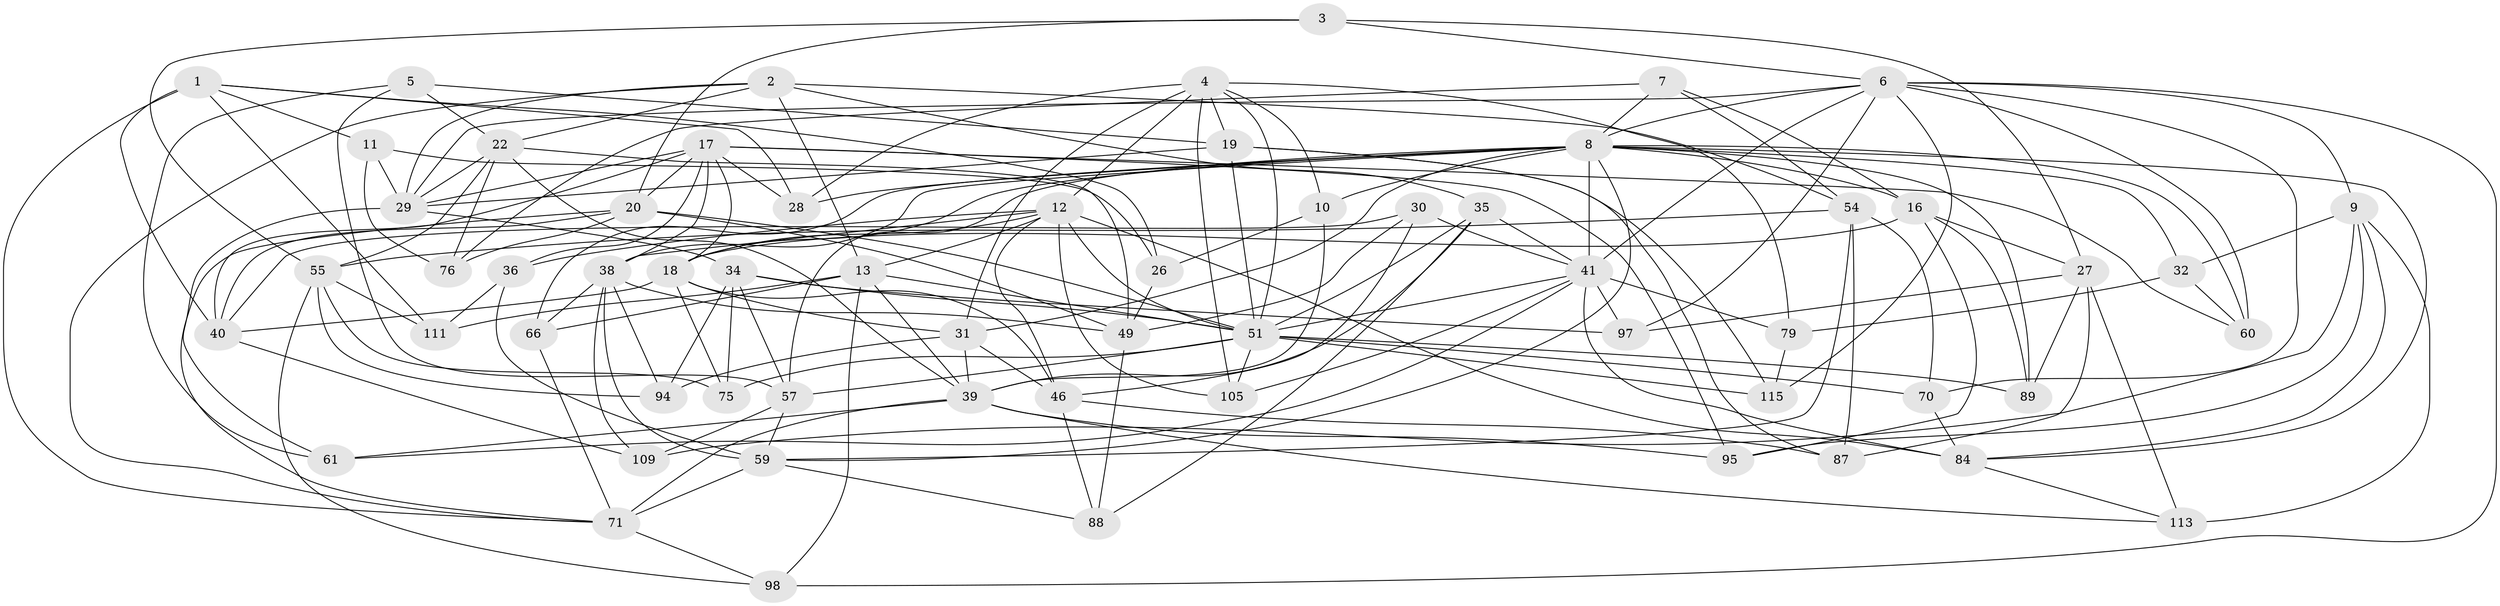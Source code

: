 // original degree distribution, {4: 1.0}
// Generated by graph-tools (version 1.1) at 2025/20/03/04/25 18:20:39]
// undirected, 61 vertices, 178 edges
graph export_dot {
graph [start="1"]
  node [color=gray90,style=filled];
  1 [super="+15"];
  2 [super="+25"];
  3;
  4 [super="+78+85"];
  5;
  6 [super="+14+73"];
  7;
  8 [super="+50+33"];
  9 [super="+52"];
  10;
  11;
  12 [super="+69+24"];
  13 [super="+62+96"];
  16 [super="+21"];
  17 [super="+74+44"];
  18 [super="+23+77"];
  19 [super="+121"];
  20 [super="+104+37"];
  22 [super="+108+106"];
  26;
  27 [super="+103"];
  28;
  29 [super="+119+45"];
  30;
  31 [super="+47"];
  32;
  34 [super="+86"];
  35 [super="+48"];
  36;
  38 [super="+100+81"];
  39 [super="+42+53"];
  40 [super="+91"];
  41 [super="+63+58"];
  46 [super="+102"];
  49 [super="+112"];
  51 [super="+80+64"];
  54 [super="+120"];
  55 [super="+110+83"];
  57 [super="+65"];
  59 [super="+107+90"];
  60;
  61;
  66;
  70;
  71 [super="+101+72"];
  75;
  76;
  79;
  84 [super="+117"];
  87;
  88;
  89;
  94;
  95;
  97;
  98;
  105;
  109;
  111;
  113;
  115;
  1 -- 11;
  1 -- 40;
  1 -- 26;
  1 -- 28;
  1 -- 111;
  1 -- 71;
  2 -- 54;
  2 -- 35;
  2 -- 29;
  2 -- 71;
  2 -- 13;
  2 -- 22;
  3 -- 27;
  3 -- 55;
  3 -- 20;
  3 -- 6;
  4 -- 28;
  4 -- 12;
  4 -- 19;
  4 -- 79;
  4 -- 31;
  4 -- 105;
  4 -- 10;
  4 -- 51;
  5 -- 22;
  5 -- 57;
  5 -- 61;
  5 -- 19;
  6 -- 97;
  6 -- 98;
  6 -- 115;
  6 -- 8;
  6 -- 41;
  6 -- 60;
  6 -- 9;
  6 -- 29;
  6 -- 70;
  7 -- 8;
  7 -- 54;
  7 -- 76;
  7 -- 16;
  8 -- 41;
  8 -- 32;
  8 -- 84;
  8 -- 89;
  8 -- 57;
  8 -- 66;
  8 -- 38;
  8 -- 10;
  8 -- 60;
  8 -- 16;
  8 -- 18;
  8 -- 59;
  8 -- 28;
  8 -- 31;
  9 -- 84;
  9 -- 32;
  9 -- 113;
  9 -- 109;
  9 -- 95;
  10 -- 26;
  10 -- 39;
  11 -- 26;
  11 -- 76;
  11 -- 29;
  12 -- 46;
  12 -- 105;
  12 -- 13 [weight=2];
  12 -- 18;
  12 -- 36;
  12 -- 84;
  12 -- 38;
  12 -- 51;
  13 -- 66;
  13 -- 39;
  13 -- 51;
  13 -- 111;
  13 -- 98;
  16 -- 89;
  16 -- 95;
  16 -- 18;
  16 -- 27;
  17 -- 28;
  17 -- 20 [weight=2];
  17 -- 60;
  17 -- 36;
  17 -- 40;
  17 -- 29;
  17 -- 95;
  17 -- 38;
  17 -- 18;
  18 -- 40;
  18 -- 46;
  18 -- 31;
  18 -- 75;
  19 -- 87;
  19 -- 115;
  19 -- 29;
  19 -- 51;
  20 -- 40;
  20 -- 49;
  20 -- 71;
  20 -- 76;
  20 -- 51;
  22 -- 49;
  22 -- 55 [weight=2];
  22 -- 76;
  22 -- 29;
  22 -- 39;
  26 -- 49;
  27 -- 89;
  27 -- 87;
  27 -- 97;
  27 -- 113;
  29 -- 61;
  29 -- 34;
  30 -- 49;
  30 -- 40;
  30 -- 41;
  30 -- 46;
  31 -- 94;
  31 -- 46;
  31 -- 39;
  32 -- 79;
  32 -- 60;
  34 -- 75;
  34 -- 57;
  34 -- 97;
  34 -- 94;
  34 -- 51;
  35 -- 39 [weight=2];
  35 -- 88;
  35 -- 41;
  35 -- 51;
  36 -- 111;
  36 -- 59;
  38 -- 49;
  38 -- 94;
  38 -- 66;
  38 -- 109;
  38 -- 59;
  39 -- 71;
  39 -- 113;
  39 -- 61;
  39 -- 95;
  40 -- 109;
  41 -- 105;
  41 -- 51;
  41 -- 97;
  41 -- 61;
  41 -- 79;
  41 -- 84;
  46 -- 87;
  46 -- 88;
  49 -- 88;
  51 -- 115;
  51 -- 70;
  51 -- 89;
  51 -- 105;
  51 -- 75;
  51 -- 57;
  54 -- 87;
  54 -- 70;
  54 -- 55;
  54 -- 59;
  55 -- 98;
  55 -- 94;
  55 -- 75;
  55 -- 111;
  57 -- 109;
  57 -- 59;
  59 -- 71 [weight=2];
  59 -- 88;
  66 -- 71;
  70 -- 84;
  71 -- 98;
  79 -- 115;
  84 -- 113;
}
